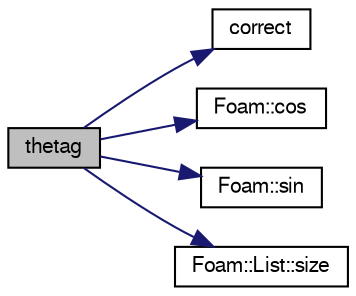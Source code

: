 digraph "thetag"
{
  bgcolor="transparent";
  edge [fontname="FreeSans",fontsize="10",labelfontname="FreeSans",labelfontsize="10"];
  node [fontname="FreeSans",fontsize="10",shape=record];
  rankdir="LR";
  Node89 [label="thetag",height=0.2,width=0.4,color="black", fillcolor="grey75", style="filled", fontcolor="black"];
  Node89 -> Node90 [color="midnightblue",fontsize="10",style="solid",fontname="FreeSans"];
  Node90 [label="correct",height=0.2,width=0.4,color="black",URL="$a23514.html#aa46543d969475c9c76cab95578cd79e6",tooltip="Correct the model. "];
  Node89 -> Node91 [color="midnightblue",fontsize="10",style="solid",fontname="FreeSans"];
  Node91 [label="Foam::cos",height=0.2,width=0.4,color="black",URL="$a21124.html#aebb41a148f7cf44b63e12f69e487e49f"];
  Node89 -> Node92 [color="midnightblue",fontsize="10",style="solid",fontname="FreeSans"];
  Node92 [label="Foam::sin",height=0.2,width=0.4,color="black",URL="$a21124.html#a4517d680df5510934705011b30dcefa6"];
  Node89 -> Node93 [color="midnightblue",fontsize="10",style="solid",fontname="FreeSans"];
  Node93 [label="Foam::List::size",height=0.2,width=0.4,color="black",URL="$a25694.html#a8a5f6fa29bd4b500caf186f60245b384",tooltip="Override size to be inconsistent with allocated storage. "];
}
